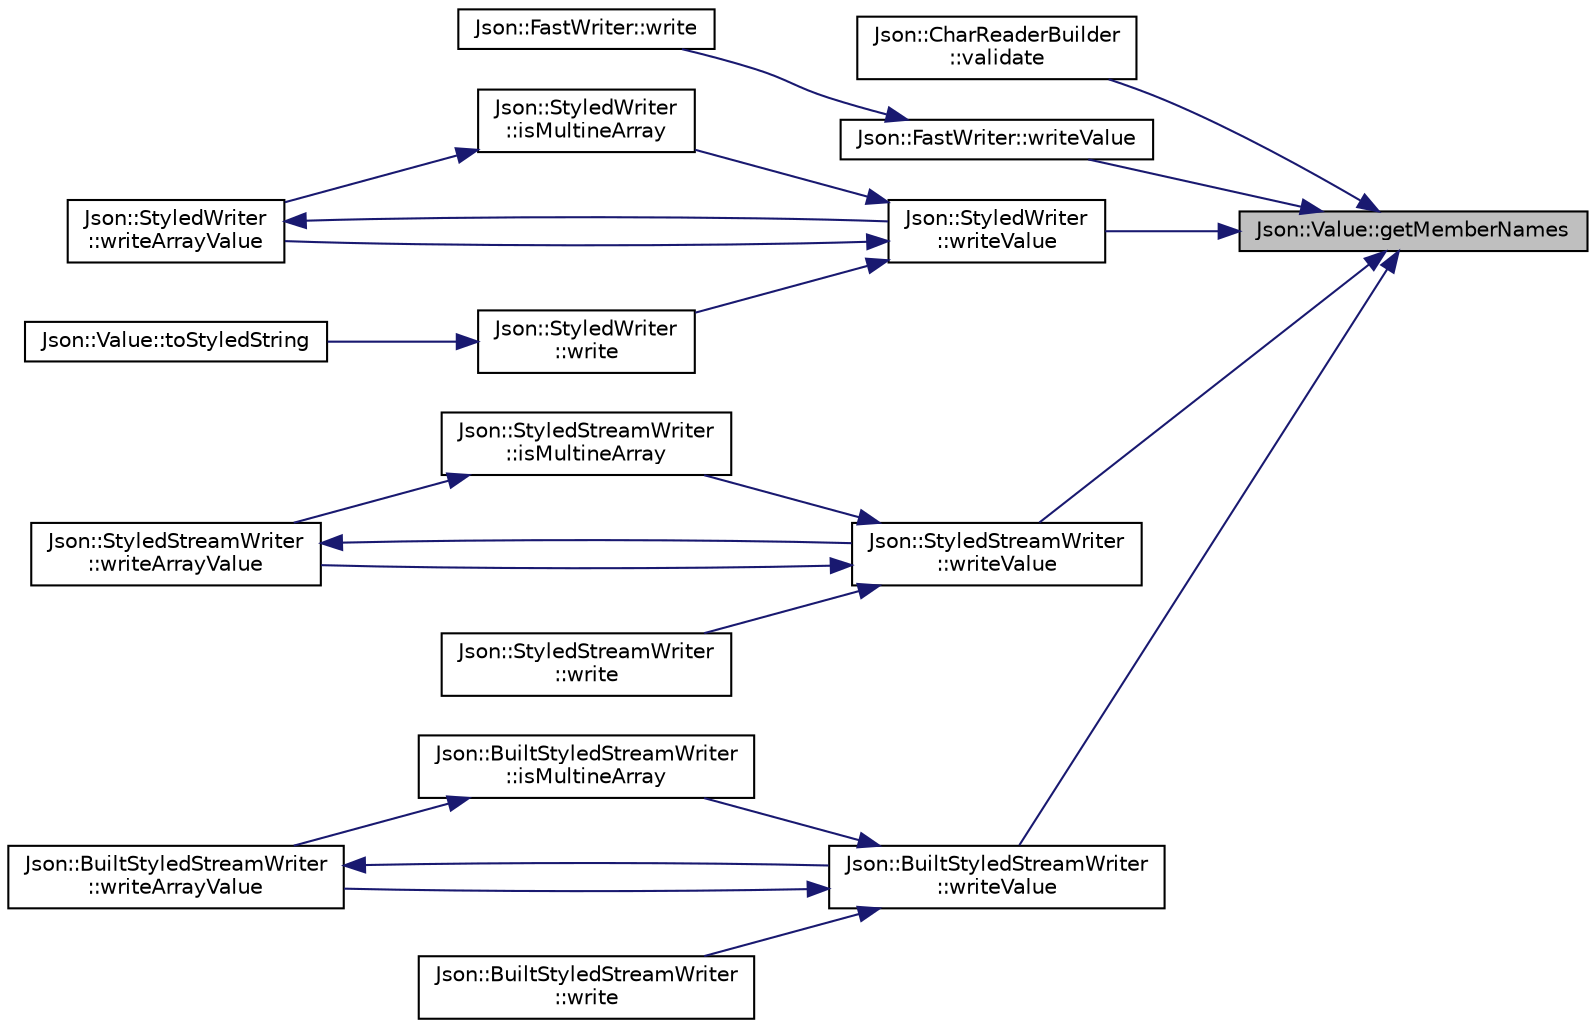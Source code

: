 digraph "Json::Value::getMemberNames"
{
 // LATEX_PDF_SIZE
  edge [fontname="Helvetica",fontsize="10",labelfontname="Helvetica",labelfontsize="10"];
  node [fontname="Helvetica",fontsize="10",shape=record];
  rankdir="RL";
  Node1 [label="Json::Value::getMemberNames",height=0.2,width=0.4,color="black", fillcolor="grey75", style="filled", fontcolor="black",tooltip="Return a list of the member names."];
  Node1 -> Node2 [dir="back",color="midnightblue",fontsize="10",style="solid",fontname="Helvetica"];
  Node2 [label="Json::CharReaderBuilder\l::validate",height=0.2,width=0.4,color="black", fillcolor="white", style="filled",URL="$class_json_1_1_char_reader_builder.html#af890b5cb70e9b372e41de5c9e6535d21",tooltip=" "];
  Node1 -> Node3 [dir="back",color="midnightblue",fontsize="10",style="solid",fontname="Helvetica"];
  Node3 [label="Json::FastWriter::writeValue",height=0.2,width=0.4,color="black", fillcolor="white", style="filled",URL="$class_json_1_1_fast_writer.html#a2ef4a2ce13a341171f01f414f4fdd765",tooltip=" "];
  Node3 -> Node4 [dir="back",color="midnightblue",fontsize="10",style="solid",fontname="Helvetica"];
  Node4 [label="Json::FastWriter::write",height=0.2,width=0.4,color="black", fillcolor="white", style="filled",URL="$class_json_1_1_fast_writer.html#a93d45ba4bc312371d08beb3e3dfbe654",tooltip=" "];
  Node1 -> Node5 [dir="back",color="midnightblue",fontsize="10",style="solid",fontname="Helvetica"];
  Node5 [label="Json::StyledWriter\l::writeValue",height=0.2,width=0.4,color="black", fillcolor="white", style="filled",URL="$class_json_1_1_styled_writer.html#ac40143cf43f7c4a94d3d0b41e5245069",tooltip=" "];
  Node5 -> Node6 [dir="back",color="midnightblue",fontsize="10",style="solid",fontname="Helvetica"];
  Node6 [label="Json::StyledWriter\l::isMultineArray",height=0.2,width=0.4,color="black", fillcolor="white", style="filled",URL="$class_json_1_1_styled_writer.html#aa5dc671edf10b9976f1511da2271ab9d",tooltip=" "];
  Node6 -> Node7 [dir="back",color="midnightblue",fontsize="10",style="solid",fontname="Helvetica"];
  Node7 [label="Json::StyledWriter\l::writeArrayValue",height=0.2,width=0.4,color="black", fillcolor="white", style="filled",URL="$class_json_1_1_styled_writer.html#a0618c23d62965515def15ece1e677f5d",tooltip=" "];
  Node7 -> Node5 [dir="back",color="midnightblue",fontsize="10",style="solid",fontname="Helvetica"];
  Node5 -> Node8 [dir="back",color="midnightblue",fontsize="10",style="solid",fontname="Helvetica"];
  Node8 [label="Json::StyledWriter\l::write",height=0.2,width=0.4,color="black", fillcolor="white", style="filled",URL="$class_json_1_1_styled_writer.html#a5efab19b9746da9920c29cdae3a6b404",tooltip="Serialize a Value in JSON format."];
  Node8 -> Node9 [dir="back",color="midnightblue",fontsize="10",style="solid",fontname="Helvetica"];
  Node9 [label="Json::Value::toStyledString",height=0.2,width=0.4,color="black", fillcolor="white", style="filled",URL="$class_json_1_1_value.html#a00154cc8662d7a845ed59e175c2496cb",tooltip=" "];
  Node5 -> Node7 [dir="back",color="midnightblue",fontsize="10",style="solid",fontname="Helvetica"];
  Node1 -> Node10 [dir="back",color="midnightblue",fontsize="10",style="solid",fontname="Helvetica"];
  Node10 [label="Json::StyledStreamWriter\l::writeValue",height=0.2,width=0.4,color="black", fillcolor="white", style="filled",URL="$class_json_1_1_styled_stream_writer.html#a4359250e09273fa0144021684be001ae",tooltip=" "];
  Node10 -> Node11 [dir="back",color="midnightblue",fontsize="10",style="solid",fontname="Helvetica"];
  Node11 [label="Json::StyledStreamWriter\l::isMultineArray",height=0.2,width=0.4,color="black", fillcolor="white", style="filled",URL="$class_json_1_1_styled_stream_writer.html#a88f4d342cf25c73aabf77c1b8ba01e44",tooltip=" "];
  Node11 -> Node12 [dir="back",color="midnightblue",fontsize="10",style="solid",fontname="Helvetica"];
  Node12 [label="Json::StyledStreamWriter\l::writeArrayValue",height=0.2,width=0.4,color="black", fillcolor="white", style="filled",URL="$class_json_1_1_styled_stream_writer.html#a606f2ddd58093c9b019d452c1b6f09fe",tooltip=" "];
  Node12 -> Node10 [dir="back",color="midnightblue",fontsize="10",style="solid",fontname="Helvetica"];
  Node10 -> Node13 [dir="back",color="midnightblue",fontsize="10",style="solid",fontname="Helvetica"];
  Node13 [label="Json::StyledStreamWriter\l::write",height=0.2,width=0.4,color="black", fillcolor="white", style="filled",URL="$class_json_1_1_styled_stream_writer.html#a5d89d984fe675641e42c4370cd247774",tooltip="Serialize a Value in JSON format."];
  Node10 -> Node12 [dir="back",color="midnightblue",fontsize="10",style="solid",fontname="Helvetica"];
  Node1 -> Node14 [dir="back",color="midnightblue",fontsize="10",style="solid",fontname="Helvetica"];
  Node14 [label="Json::BuiltStyledStreamWriter\l::writeValue",height=0.2,width=0.4,color="black", fillcolor="white", style="filled",URL="$struct_json_1_1_built_styled_stream_writer.html#a7c9da861861e570a51b45f270c9ff150",tooltip=" "];
  Node14 -> Node15 [dir="back",color="midnightblue",fontsize="10",style="solid",fontname="Helvetica"];
  Node15 [label="Json::BuiltStyledStreamWriter\l::isMultineArray",height=0.2,width=0.4,color="black", fillcolor="white", style="filled",URL="$struct_json_1_1_built_styled_stream_writer.html#af423fd33b3d580506ea3efc53b05a077",tooltip=" "];
  Node15 -> Node16 [dir="back",color="midnightblue",fontsize="10",style="solid",fontname="Helvetica"];
  Node16 [label="Json::BuiltStyledStreamWriter\l::writeArrayValue",height=0.2,width=0.4,color="black", fillcolor="white", style="filled",URL="$struct_json_1_1_built_styled_stream_writer.html#acd20e9274bbcf7876ef3af2e7d23a31f",tooltip=" "];
  Node16 -> Node14 [dir="back",color="midnightblue",fontsize="10",style="solid",fontname="Helvetica"];
  Node14 -> Node17 [dir="back",color="midnightblue",fontsize="10",style="solid",fontname="Helvetica"];
  Node17 [label="Json::BuiltStyledStreamWriter\l::write",height=0.2,width=0.4,color="black", fillcolor="white", style="filled",URL="$struct_json_1_1_built_styled_stream_writer.html#a823cdb1afabb6b0d5f39bcd5a6a6f747",tooltip=" "];
  Node14 -> Node16 [dir="back",color="midnightblue",fontsize="10",style="solid",fontname="Helvetica"];
}
